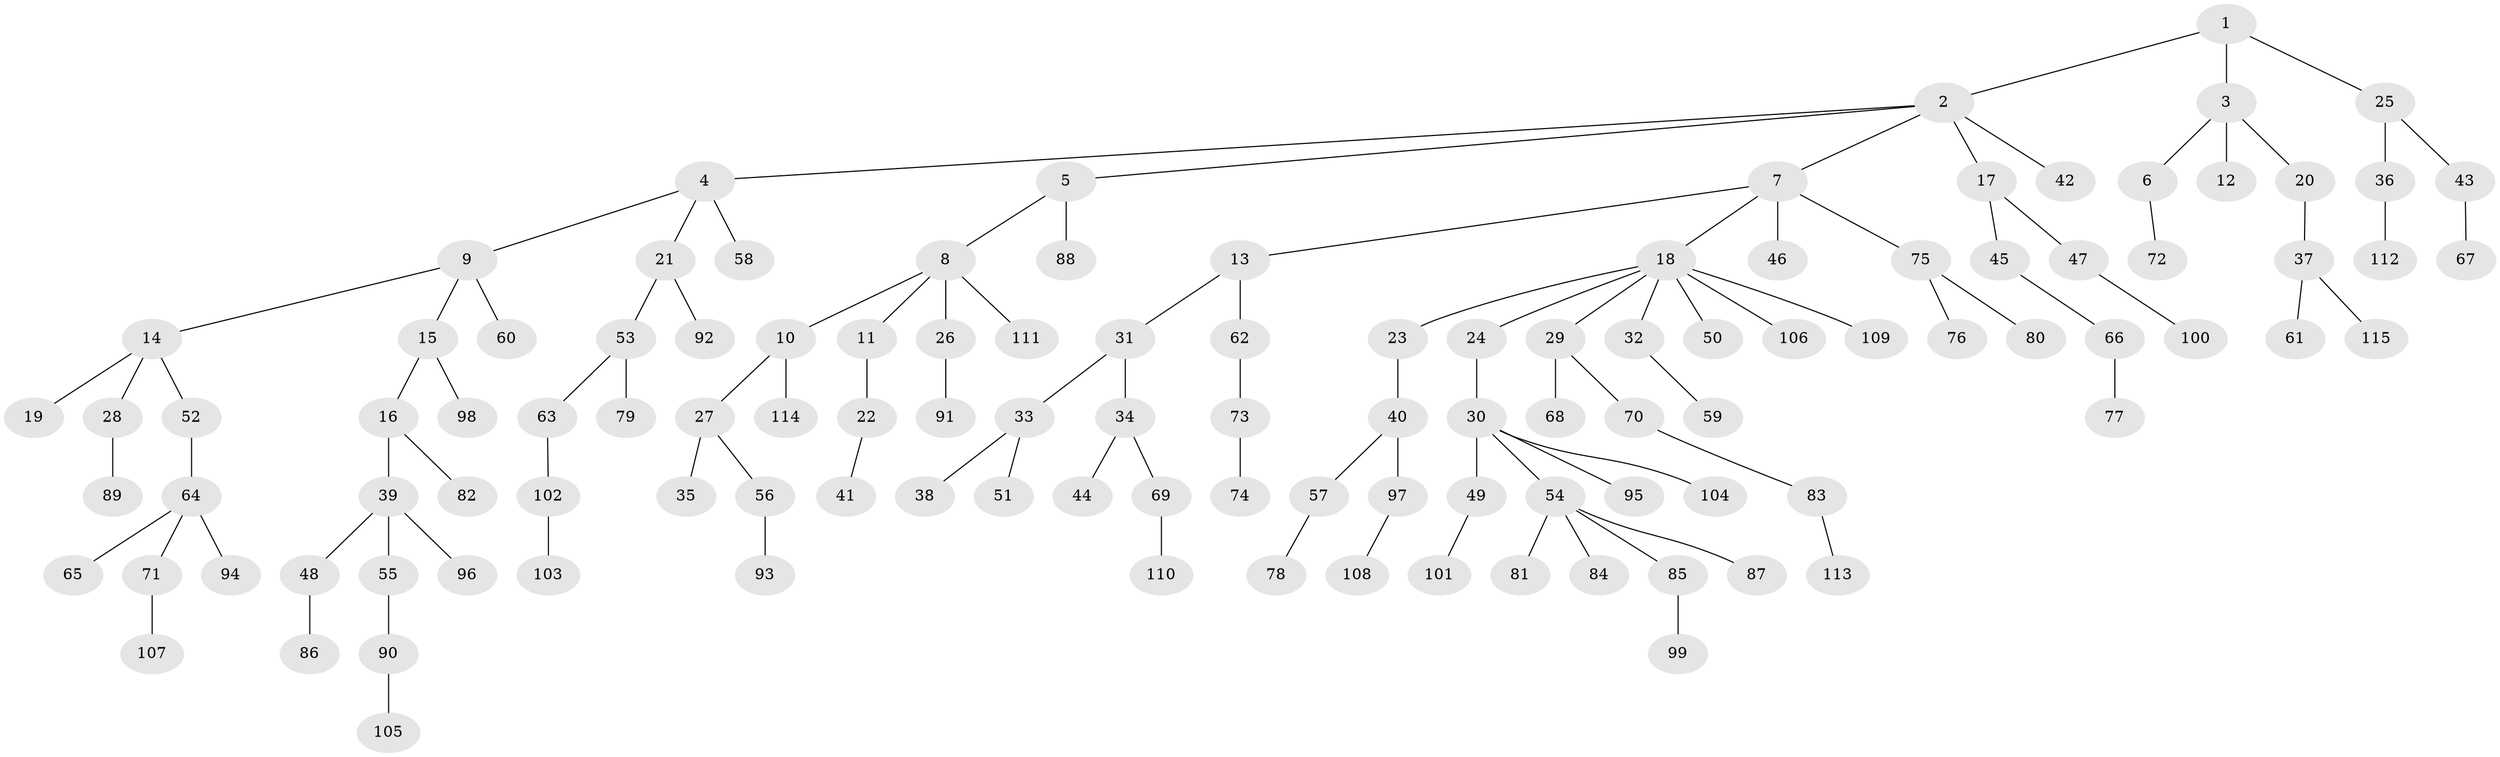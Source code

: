 // Generated by graph-tools (version 1.1) at 2025/11/02/27/25 16:11:28]
// undirected, 115 vertices, 114 edges
graph export_dot {
graph [start="1"]
  node [color=gray90,style=filled];
  1;
  2;
  3;
  4;
  5;
  6;
  7;
  8;
  9;
  10;
  11;
  12;
  13;
  14;
  15;
  16;
  17;
  18;
  19;
  20;
  21;
  22;
  23;
  24;
  25;
  26;
  27;
  28;
  29;
  30;
  31;
  32;
  33;
  34;
  35;
  36;
  37;
  38;
  39;
  40;
  41;
  42;
  43;
  44;
  45;
  46;
  47;
  48;
  49;
  50;
  51;
  52;
  53;
  54;
  55;
  56;
  57;
  58;
  59;
  60;
  61;
  62;
  63;
  64;
  65;
  66;
  67;
  68;
  69;
  70;
  71;
  72;
  73;
  74;
  75;
  76;
  77;
  78;
  79;
  80;
  81;
  82;
  83;
  84;
  85;
  86;
  87;
  88;
  89;
  90;
  91;
  92;
  93;
  94;
  95;
  96;
  97;
  98;
  99;
  100;
  101;
  102;
  103;
  104;
  105;
  106;
  107;
  108;
  109;
  110;
  111;
  112;
  113;
  114;
  115;
  1 -- 2;
  1 -- 3;
  1 -- 25;
  2 -- 4;
  2 -- 5;
  2 -- 7;
  2 -- 17;
  2 -- 42;
  3 -- 6;
  3 -- 12;
  3 -- 20;
  4 -- 9;
  4 -- 21;
  4 -- 58;
  5 -- 8;
  5 -- 88;
  6 -- 72;
  7 -- 13;
  7 -- 18;
  7 -- 46;
  7 -- 75;
  8 -- 10;
  8 -- 11;
  8 -- 26;
  8 -- 111;
  9 -- 14;
  9 -- 15;
  9 -- 60;
  10 -- 27;
  10 -- 114;
  11 -- 22;
  13 -- 31;
  13 -- 62;
  14 -- 19;
  14 -- 28;
  14 -- 52;
  15 -- 16;
  15 -- 98;
  16 -- 39;
  16 -- 82;
  17 -- 45;
  17 -- 47;
  18 -- 23;
  18 -- 24;
  18 -- 29;
  18 -- 32;
  18 -- 50;
  18 -- 106;
  18 -- 109;
  20 -- 37;
  21 -- 53;
  21 -- 92;
  22 -- 41;
  23 -- 40;
  24 -- 30;
  25 -- 36;
  25 -- 43;
  26 -- 91;
  27 -- 35;
  27 -- 56;
  28 -- 89;
  29 -- 68;
  29 -- 70;
  30 -- 49;
  30 -- 54;
  30 -- 95;
  30 -- 104;
  31 -- 33;
  31 -- 34;
  32 -- 59;
  33 -- 38;
  33 -- 51;
  34 -- 44;
  34 -- 69;
  36 -- 112;
  37 -- 61;
  37 -- 115;
  39 -- 48;
  39 -- 55;
  39 -- 96;
  40 -- 57;
  40 -- 97;
  43 -- 67;
  45 -- 66;
  47 -- 100;
  48 -- 86;
  49 -- 101;
  52 -- 64;
  53 -- 63;
  53 -- 79;
  54 -- 81;
  54 -- 84;
  54 -- 85;
  54 -- 87;
  55 -- 90;
  56 -- 93;
  57 -- 78;
  62 -- 73;
  63 -- 102;
  64 -- 65;
  64 -- 71;
  64 -- 94;
  66 -- 77;
  69 -- 110;
  70 -- 83;
  71 -- 107;
  73 -- 74;
  75 -- 76;
  75 -- 80;
  83 -- 113;
  85 -- 99;
  90 -- 105;
  97 -- 108;
  102 -- 103;
}
